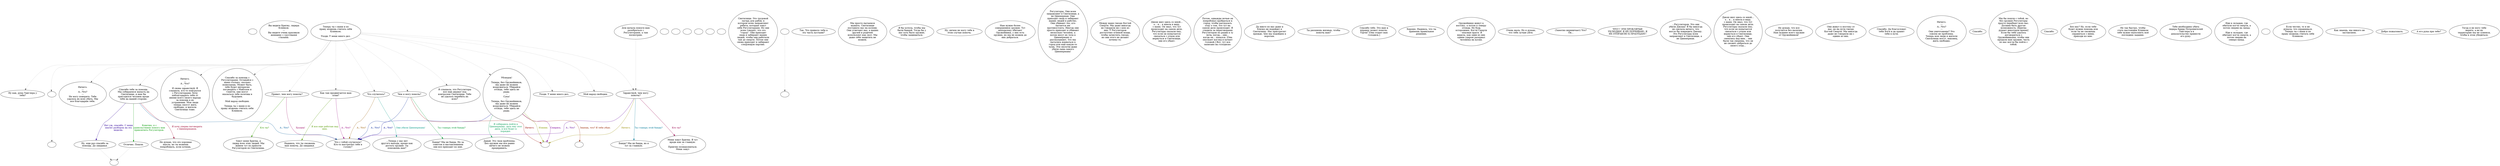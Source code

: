 digraph razor {
  "start" [style=filled       fillcolor="#FFFFFF"       color="#000000"]
  "start" [label=""]
  "look_at_p_proc" [style=filled       fillcolor="#FFFFFF"       color="#000000"]
  "look_at_p_proc" [label="Вы видите Бритву, лидера\nКлинков.\n---\nВы видите очень красивую\nженщину с грустными\nглазами."]
  "talk_p_proc" [style=filled       fillcolor="#FFFFFF"       color="#000000"]
  "talk_p_proc" -> "Node000" [style=dotted color="#555555"]
  "talk_p_proc" -> "Node005" [style=dotted color="#555555"]
  "talk_p_proc" -> "get_reaction" [style=dotted color="#555555"]
  "talk_p_proc" -> "Razor45" [style=dotted color="#555555"]
  "talk_p_proc" -> "Razor42" [style=dotted color="#555555"]
  "talk_p_proc" -> "Razor48" [style=dotted color="#555555"]
  "talk_p_proc" -> "RazorFin" [style=dotted color="#555555"]
  "talk_p_proc" -> "Razor33" [style=dotted color="#555555"]
  "talk_p_proc" -> "Razor20" [style=dotted color="#555555"]
  "talk_p_proc" -> "Razor26" [style=dotted color="#555555"]
  "talk_p_proc" -> "Razor30" [style=dotted color="#555555"]
  "talk_p_proc" -> "Razor46" [style=dotted color="#555555"]
  "talk_p_proc" -> "Razor01" [style=dotted color="#555555"]
  "talk_p_proc" -> "Razor37" [style=dotted color="#555555"]
  "talk_p_proc" -> "fix00" [style=dotted color="#555555"]
  "talk_p_proc" [label="Теперь ты с нами и по\nправу можешь считать себя\nКлинком.\n---\nУходи. У меня много дел."]
  "damage_p_proc" [style=filled       fillcolor="#FFFFFF"       color="#000000"]
  "damage_p_proc" [label=""]
  "destroy_p_proc" [style=filled       fillcolor="#FFFFFF"       color="#000000"]
  "destroy_p_proc" [label=""]
  "critter_p_proc" [style=filled       fillcolor="#FFFFFF"       color="#000000"]
  "critter_p_proc" [label=""]
  "pickup_p_proc" [style=filled       fillcolor="#FFFFFF"       color="#000000"]
  "pickup_p_proc" [label=""]
  "map_enter_p_proc" [style=filled       fillcolor="#FFFFFF"       color="#000000"]
  "map_enter_p_proc" [label=""]
  "map_update_p_proc" [style=filled       fillcolor="#FFFFFF"       color="#000000"]
  "map_update_p_proc" [label=""]
  "Razor01" [style=filled       fillcolor="#FFFFFF"       color="#000000"]
  "Razor01" [label="Здравствуй, чем могу\nпомочь?"]
  "Razor01" -> "Razor02" [label="Кто ты?" color="#99004C" fontcolor="#99004C"]
  "Razor01" -> "Razor03" [label="Ты главарь этой банды?" color="#007999" fontcolor="#007999"]
  "Razor01" -> "RazorEnd" [label="Ничего." color="#998D00" fontcolor="#998D00"]
  "Razor01" -> "Razor41" [label="А...Что?" color="#600099" fontcolor="#600099"]
  "Razor02" [style=filled       fillcolor="#FFFFFF"       color="#000000"]
  "Razor02" [label="Меня зовут Бритва. Я тут\nвроде как за главную.\n---\nПриятно познакомиться.\nМеня зовут"]
  "Razor03" [style=filled       fillcolor="#FFFFFF"       color="#000000"]
  "Razor03" [label="Банда? Мы не банда, но я\nтут за главную."]
  "Razor04" [style=filled       fillcolor="#FFFFFF"       color="#000000"]
  "Razor04" [label="Святилище. Это трудовой\nлагерь для рабов, в\nкотором всем заправляют\nребята, которые зовут\nсебя Регуляторами. Но они\nвсем говорят, что это\n\"город\". Они приходят\nсюда и забирают наших\nлюдей, чтобы они работали\nтам до смерти. Потом они\nснова приходят и забирают\nследующую партию."]
  "Razor04a" [style=filled       fillcolor="#FFFFFF"       color="#000000"]
  "Razor04a" -> "BottomReact" [style=dotted color="#555555"]
  "Razor04a" [label=""]
  "Razor05" [style=filled       fillcolor="#FFFFFF"       color="#000000"]
  "Razor05" [label="Так. Что привело тебя в\nэту часть пустыни?"]
  "Razor06" [style=filled       fillcolor="#FFFFFF"       color="#000000"]
  "Razor06" [label="Мы просто пытаемся\nвыжить. Святилище\nпоставило нас на колени.\nОни угнетают нас, а наших\nдрузей и родичей\nиспользуют как скот. Мы\nдаже себя защитить не\nможем."]
  "Razor07" [style=filled       fillcolor="#FFFFFF"       color="#000000"]
  "Razor07" [label="Я бы хотела, чтобы мы\nбыли бандой. Тогда бы у\nнас хоть было оружие,\nчтобы защищаться."]
  "Razor08" [style=filled       fillcolor="#FFFFFF"       color="#000000"]
  "Razor08" [label="Ну, ничем не могу тебе в\nэтом случае помочь."]
  "Razor09" [style=filled       fillcolor="#FFFFFF"       color="#000000"]
  "Razor09" [label="Нам нужно более\nсовершенное оружие. Тут\nнеподалеку обитают\nОружейники, у них есть\nоружие, но мы не можем до\nних добраться."]
  "Razor10" [style=filled       fillcolor="#FFFFFF"       color="#000000"]
  "Razor10" [label="Регуляторы. Они всем\nзаправляют в Святилище, а\nне Циммерман. Они\nприходят сюда и забирают\nнаших людей в рабство.\nОни убивают тех, кто\nпытается им\nпротивостоять. Иногда они\nпросто приходят и убивают\nнесколько человек, а\nпотом несут их тела к\nЦиммерману и\nрассказывают, что мы\nпытались ворваться в\nгород или еще какую-то\nчушь. Эти сволочи даже\nубили сына самого\nЦиммермана!"]
  "Razor11" [style=filled       fillcolor="#FFFFFF"       color="#000000"]
  "Razor11" [label="Между нами гнездо Когтей\nСмерти. Мы даже никогда\nне говорили ни с кем из\nних. У Регуляторов\nдостаточно огневой мощи,\nчтобы зачистить гнездо,\nно они этого не делают\nпочему-то."]
  "Razor12" [style=filled       fillcolor="#FFFFFF"       color="#000000"]
  "Razor12" [label="Джош жил здесь со мной...\nэ... я... я имела в виду,\nс нами. Он знал, что тут\nпроисходит на самом деле.\nРегуляторы сказали ему,\nчто если он попытается\nсвязаться с отцом или\nвернуться в Святилище,\nони его убьют."]
  "Razor13" [style=filled       fillcolor="#FFFFFF"       color="#000000"]
  "Razor13" [label="Потом, однажды ночью он\nпопробовал пробраться в\nгород, чтобы рассказать\nотцу о том, что тут на\nсамом деле происходит. Я\nследила за переговорами\nРегуляторов по рации в ту\nночь, когда... они...\nкогда он... попался. [Она\nопускает взгляд и качает\nголовой.] Вот, тут все\nзаписано на голодиске."]
  "Razor14" [style=filled       fillcolor="#FFFFFF"       color="#000000"]
  "Razor14" [label="Да никто из нас даже и\nблизко не подойдет к\nСвятилищу. Нас пристрелят\nпрежде, чем мы подойдем к\nворотам."]
  "Razor15" [style=filled       fillcolor="#FFFFFF"       color="#000000"]
  "Razor15" [label="Ты рискнешь жизнью, чтобы\nпомочь нам?"]
  "Razor16" [style=filled       fillcolor="#FFFFFF"       color="#000000"]
  "Razor16" [label="Спасибо тебе. Это нам и\nвправду может помочь.\nУдачи! [Она отдает вам\nголодиск.]"]
  "Razor17" [style=filled       fillcolor="#FFFFFF"       color="#000000"]
  "Razor17" [label="Хорошо. Надеюсь, что ты\nпримешь правильное\nрешение."]
  "Razor18" [style=filled       fillcolor="#FFFFFF"       color="#000000"]
  "Razor18" [label="Оружейники живут к\nвостоку, а потом к северу\nотсюда. Но будь\nосторожнее, Когти Смерти\n- опасные враги. Я\nвидела, как один из них\nодним ударом разорвал\nчеловека на куски."]
  "Razor19" [style=filled       fillcolor="#FFFFFF"       color="#000000"]
  "Razor19" [label="Очень жаль. Но я думаю,\nчто тебе лучше уйти."]
  "Razor20" [style=filled       fillcolor="#FFFFFF"       color="#000000"]
  "Razor20" [label="Чем я могу помочь?"]
  "Razor20" -> "Razor21" [label="Ты главарь этой банды?" color="#009933" fontcolor="#009933"]
  "Razor20" -> "RazorEnd" [label="Ничего." color="#990700" fontcolor="#990700"]
  "Razor20" -> "Razor41" [label="А...Что?" color="#002699" fontcolor="#002699"]
  "Razor21" [style=filled       fillcolor="#FFFFFF"       color="#000000"]
  "Razor21" [label="Банда? Мы не банда. Но за\nсоветом и наставлениями\nони все приходят ко мне."]
  "Razor22" [style=filled       fillcolor="#FFFFFF"       color="#000000"]
  "Razor22" [label="(Заметно нервничает) Что?\nОн..."]
  "Razor22a" [style=filled       fillcolor="#FFFFFF"       color="#000000"]
  "Razor22a" [label=""]
  "Razor23" [style=filled       fillcolor="#FFFFFF"       color="#000000"]
  "Razor23" [label="ЧТО!!! ЭТИ ПРОКЛЯТЫЕ\nУБЛЮДКИ! Я ИХ ПОУБИВАЮ, Я\nИХ ОТПРАВЛЮ К ПРАОТЦАМ!!"]
  "Razor24" [style=filled       fillcolor="#FFFFFF"       color="#000000"]
  "Razor24" [label="...Регуляторов. Это они\nубили Джоша! Я бы никогда\nне сделала ничего, что\nмогло бы повредить Джошу.\nЭто Регуляторы всем\nзаправляют в Святилище, а\nне Циммерман."]
  "Razor25" [style=filled       fillcolor="#FFFFFF"       color="#000000"]
  "Razor25" [label="Джош жил здесь со мной...\nэ... я... я имела в виду,\nс нами. Он знал, что тут\nпроисходит на самом деле.\nРегуляторы сказали ему,\nчто если он попытается\nсвязаться с отцом или\nвернуться в Святилище,\nони его убьют. Они\nсмеялись над ним... они\nбыли так уверены, что он\nне сможет добраться до\nсвоего отца..."]
  "Razor26" [style=filled       fillcolor="#FFFFFF"       color="#000000"]
  "Razor26" [label="Как там продвигается наш\nплан?"]
  "Razor26" -> "Razor29" [label="Я все еще работаю над\nним." color="#539900" fontcolor="#539900"]
  "Razor26" -> "Razor41" [label="А...Что?" color="#99007F" fontcolor="#99007F"]
  "Razor27" [style=filled       fillcolor="#FFFFFF"       color="#000000"]
  "Razor27" [label="Не думаю, что все\nполучится без насилия.\nНам нужнее всего оружие\nот Оружейников!"]
  "Razor28" [style=filled       fillcolor="#FFFFFF"       color="#000000"]
  "Razor28" [label="Они живут к востоку от\nнас, но на пути гнездо\nКогтей Смерти. Мы никогда\nдаже не говорили ни с\nодним из них."]
  "Razor29" [style=filled       fillcolor="#FFFFFF"       color="#000000"]
  "Razor29" [label="Надеюсь, что ты сможешь\nнам помочь. До свиданья."]
  "Razor30" [style=filled       fillcolor="#FFFFFF"       color="#000000"]
  "Razor30" [label="Что случилось?"]
  "Razor30" -> "Razor31" [label="Они убили Циммермана!" color="#009986" fontcolor="#009986"]
  "Razor30" -> "Razor41" [label="А...Что?" color="#995900" fontcolor="#995900"]
  "Razor31" [style=filled       fillcolor="#FFFFFF"       color="#000000"]
  "Razor31" [label="...Теперь у нас нет\nдругого выхода, кроме как\nдостать оружие. Ты\nпоможешь нам?"]
  "Razor32" [style=filled       fillcolor="#FFFFFF"       color="#000000"]
  "Razor32" [label="Спасибо. Да благословят\nтебя Боги и да хранят\nтебя в пути."]
  "Razor33" [style=filled       fillcolor="#FFFFFF"       color="#000000"]
  "Razor33" [label="Спасибо тебе за помощь.\nМы собираемся напасть на\nСвятилище, и нам бы\nпригодился человек вроде\nтебя на нашей стороне."]
  "Razor33" -> "Razor34" [label="Нет уж, спасибо. С меня\nхватит разборок на эту\nнеделю." color="#2D0099" fontcolor="#2D0099"]
  "Razor33" -> "Razor35" [label="Конечно, я с\nудовольствием помогу вам\nприкончить Регуляторов." color="#009900" fontcolor="#009900"]
  "Razor33" -> "Razor36" [label="Я хочу сперва поговорить\nс Циммерманом." color="#99002D" fontcolor="#99002D"]
  "Razor33" -> "Razor41" [label="А...Что?" color="#005999" fontcolor="#005999"]
  "Razor34" [style=filled       fillcolor="#FFFFFF"       color="#000000"]
  "Razor34" -> "TopReact" [style=dotted color="#555555"]
  "Razor34" [label="Ну, еще раз спасибо за\nпомощь. До свиданья."]
  "Razor35" [style=filled       fillcolor="#FFFFFF"       color="#000000"]
  "Razor35" -> "TopReact" [style=dotted color="#555555"]
  "Razor35" [label="Отлично. Пошли."]
  "Razor36" [style=filled       fillcolor="#FFFFFF"       color="#000000"]
  "Razor36" [label="Не думаю, что это хорошая\nмысль, но ты можешь\nпопробовать, если хочешь."]
  "Razor37" [style=filled       fillcolor="#FFFFFF"       color="#000000"]
  "Razor37" [label="Ублюдок!\n---\nТеперь, без Оружейников,\nмы даже не можем\nвооружиться. Убирайся\nотсюда, тебе здесь не\nрады.\n---\nСука!\n---\nТеперь, без Оружейников,\nмы даже не можем\nвооружиться. Убирайся\nотсюда, тебе здесь не\nрады."]
  "Razor37" -> "RazorEnd" [label="Извини." color="#869900" fontcolor="#869900"]
  "Razor37" -> "RazorEnd" [label="Смирись." color="#800099" fontcolor="#800099"]
  "Razor37" -> "Razor38" [label="Я собираюсь пойти к\nЦиммерману, дать ему этот\nдиск, и все будет в\nпорядке." color="#009953" fontcolor="#009953"]
  "Razor37" -> "Razor22a" [label="Знаешь, что? Я тебя убью." color="#992600" fontcolor="#992600"]
  "Razor37" -> "Razor41" [label="А...Что?" color="#000699" fontcolor="#000699"]
  "Razor38" [style=filled       fillcolor="#FFFFFF"       color="#000000"]
  "Razor38" [label="Давай. Это твои проблемы.\nБез оружия мы все равно\nничего не можем\nпредпринять."]
  "Razor41" [style=filled       fillcolor="#FFFFFF"       color="#000000"]
  "Razor41" [label="Что с тобой случилось?\nКто-то выстрелил тебе в\nголову?"]
  "Razor42" [style=filled       fillcolor="#FFFFFF"       color="#000000"]
  "Razor42" [label="Привет, чем могу помочь?"]
  "Razor42" -> "Razor43" [label="Кто ты?" color="#339900" fontcolor="#339900"]
  "Razor42" -> "Razor41" [label="Хууцпа!" color="#990060" fontcolor="#990060"]
  "Razor43" [style=filled       fillcolor="#FFFFFF"       color="#000000"]
  "Razor43" [label="Зовут меня Бритва, я\nлидер всех этих людей. Мы\nживем тут по прихоти\nРегуляторов из Святилища."]
  "Razor44" [style=filled       fillcolor="#FFFFFF"       color="#000000"]
  "Razor44" [label="Ничего.\n---\nА...Что?\n---\nОни уничтожены? Это\nсовсем не проблема.\nТеперь мои люди и жители\nСвятилища могут, наконец,\nжить свободно."]
  "Razor45" [style=filled       fillcolor="#FFFFFF"       color="#000000"]
  "Razor45" [label="Ничего.\n---\nА...Что?\n---\nНе могу поверить. Тебе\nудалось их всех убить. Мы\nвсе благодарим тебя."]
  "Razor46" [style=filled       fillcolor="#FFFFFF"       color="#000000"]
  "Razor46" [label="Я слышала, что Регуляторы\nвсе еще держат под\nконтролем Святилище. Тебе\nне удалось перебить их\nвсех?"]
  "Razor46a" [style=filled       fillcolor="#FFFFFF"       color="#000000"]
  "Razor46a" [label="Спасибо."]
  "Razor47" [style=filled       fillcolor="#FFFFFF"       color="#000000"]
  "Razor47" [label="Мы бы пошли с тобой, но\nбез оружия Регуляторы\nпросто перебьют всех нас.\nДолжна быть другая\nвозможность. [Бритва\nдумает некоторое время]\nЕсли бы тебе удалось\nдоговориться с\nОружейниками, чтобы они\nпродали нам оружие, часть\nиз нас могла бы пойти с\nтобой."]
  "Razor47a" [style=filled       fillcolor="#FFFFFF"       color="#000000"]
  "Razor47a" [label="Спасибо."]
  "Razor48" [style=filled       fillcolor="#FFFFFF"       color="#000000"]
  "Razor48" [label="Ничего.\n---\nА...Что?\n---\nИ снова здравствуй. Я\nслышала, кто-то поигрался\nс Регуляторами. Хочу\nпоблагодарить тебя от\nимени всего своего народа\nза помощь в их\nустранении. Мои люди\nтеперь смогут жить\nсвободно, и жители\nСвятилища тоже."]
  "RazorFin" [style=filled       fillcolor="#FFFFFF"       color="#000000"]
  "RazorFin" [label="Спасибо за помощь с\nРегуляторами. Оставайся с\nнами столько, сколько\nпожелаешь. Может быть,\nтебе будет интересно\nпоговорить с Майлзом и\nСмитти, они могут\nоказаться тебе полезны в\nбудущем.\n---\nМой народ свободен.\n---\nТеперь ты с нами и по\nправу можешь считать себя\nКлинком."]
  "RazorReg" [style=filled       fillcolor="#FFFFFF"       color="#000000"]
  "RazorReg" [label="Без нас? Ну, если тебе\nбудет нужна помощь или\nесли ты не сможешь\nсправиться с ними,\nприходи ко мне."]
  "RazorEnd" [style=filled       fillcolor="#FFFFFF"       color="#000000"]
  "RazorEnd" [label=""]
  "fix00" [style=filled       fillcolor="#FFFFFF"       color="#000000"]
  "fix00" [label="Уходи. У меня много дел."]
  "Node000" [style=filled       fillcolor="#FFFFFF"       color="#000000"]
  "Node000" [label="Мой народ свободен."]
  "Node001" [style=filled       fillcolor="#FFFFFF"       color="#000000"]
  "Node001" [label="Не так быстро, чтобы\nстать настоящим Клинком\nтебе нужно выполнить моё\nпоследнее задание."]
  "Node002" [style=filled       fillcolor="#FFFFFF"       color="#000000"]
  "Node002" [label="Тебе необходимо убить\nлидера банды Потрошителей\n- Танглера и в\nдоказательство принести\nего руку."]
  "Node003" [style=filled       fillcolor="#FFFFFF"       color="#000000"]
  "Node003" [label="Иди к складам, где\nобитали когти смерти, а\nпотом сверни на запад.\n---\nИди к складам, где\nобитают когти смерти, а\nпотом сверни на\nсеверо-запад."]
  "Node004" [style=filled       fillcolor="#FFFFFF"       color="#000000"]
  "Node004" [label=""]
  "Node005" [style=filled       fillcolor="#FFFFFF"       color="#000000"]
  "Node005" [label="Ну как, рука Танглера у\nтебя?"]
  "Node006" [style=filled       fillcolor="#FFFFFF"       color="#000000"]
  "Node006" -> "Razor01" [style=dotted color="#555555"]
  "Node006" [label="Для начала помоги нам\nразобраться с\nРегуляторами, а там\nпосмотрим."]
  "Node007" [style=filled       fillcolor="#FFFFFF"       color="#000000"]
  "Node007" [label="Если честно, то я не\nдумала, что справишься.\nТеперь ты с нами и по\nправу можешь считать себя\nКлинком."]
  "Node008" [style=filled       fillcolor="#FFFFFF"       color="#000000"]
  "Node008" [label="Как знаешь, мы никого не\nзаставляем."]
  "Node009" [style=filled       fillcolor="#FFFFFF"       color="#000000"]
  "Node009" [label="Добро пожаловать."]
  "Node010" [style=filled       fillcolor="#FFFFFF"       color="#000000"]
  "Node010" [label="А его рука при тебе?"]
  "Node011" [style=filled       fillcolor="#FFFFFF"       color="#000000"]
  "Node011" [label="Тогда я не могу тебе\nверить, а на их\nтерриторию мы не сунемся,\nчтобы в этом убедиться."]
  "get_reaction" [style=filled       fillcolor="#FFFFFF"       color="#000000"]
  "get_reaction" -> "ReactToLevel" [style=dotted color="#555555"]
  "get_reaction" [label=""]
  "ReactToLevel" [style=filled       fillcolor="#FFFFFF"       color="#000000"]
  "ReactToLevel" [label=""]
  "BottomReact" [style=filled       fillcolor="#FFFFFF"       color="#000000"]
  "BottomReact" [label=""]
  "TopReact" [style=filled       fillcolor="#FFFFFF"       color="#000000"]
  "TopReact" [label=""]
}